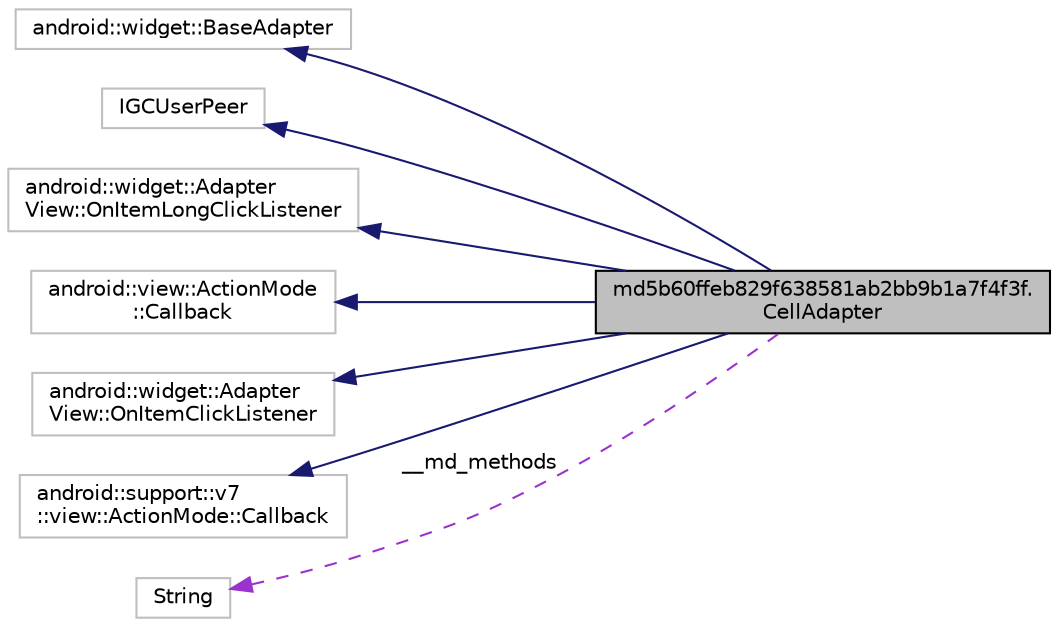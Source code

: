 digraph "md5b60ffeb829f638581ab2bb9b1a7f4f3f.CellAdapter"
{
  edge [fontname="Helvetica",fontsize="10",labelfontname="Helvetica",labelfontsize="10"];
  node [fontname="Helvetica",fontsize="10",shape=record];
  rankdir="LR";
  Node9 [label="md5b60ffeb829f638581ab2bb9b1a7f4f3f.\lCellAdapter",height=0.2,width=0.4,color="black", fillcolor="grey75", style="filled", fontcolor="black"];
  Node10 -> Node9 [dir="back",color="midnightblue",fontsize="10",style="solid",fontname="Helvetica"];
  Node10 [label="android::widget::BaseAdapter",height=0.2,width=0.4,color="grey75", fillcolor="white", style="filled"];
  Node11 -> Node9 [dir="back",color="midnightblue",fontsize="10",style="solid",fontname="Helvetica"];
  Node11 [label="IGCUserPeer",height=0.2,width=0.4,color="grey75", fillcolor="white", style="filled"];
  Node12 -> Node9 [dir="back",color="midnightblue",fontsize="10",style="solid",fontname="Helvetica"];
  Node12 [label="android::widget::Adapter\lView::OnItemLongClickListener",height=0.2,width=0.4,color="grey75", fillcolor="white", style="filled"];
  Node13 -> Node9 [dir="back",color="midnightblue",fontsize="10",style="solid",fontname="Helvetica"];
  Node13 [label="android::view::ActionMode\l::Callback",height=0.2,width=0.4,color="grey75", fillcolor="white", style="filled"];
  Node14 -> Node9 [dir="back",color="midnightblue",fontsize="10",style="solid",fontname="Helvetica"];
  Node14 [label="android::widget::Adapter\lView::OnItemClickListener",height=0.2,width=0.4,color="grey75", fillcolor="white", style="filled"];
  Node15 -> Node9 [dir="back",color="midnightblue",fontsize="10",style="solid",fontname="Helvetica"];
  Node15 [label="android::support::v7\l::view::ActionMode::Callback",height=0.2,width=0.4,color="grey75", fillcolor="white", style="filled"];
  Node16 -> Node9 [dir="back",color="darkorchid3",fontsize="10",style="dashed",label=" __md_methods" ,fontname="Helvetica"];
  Node16 [label="String",height=0.2,width=0.4,color="grey75", fillcolor="white", style="filled"];
}
